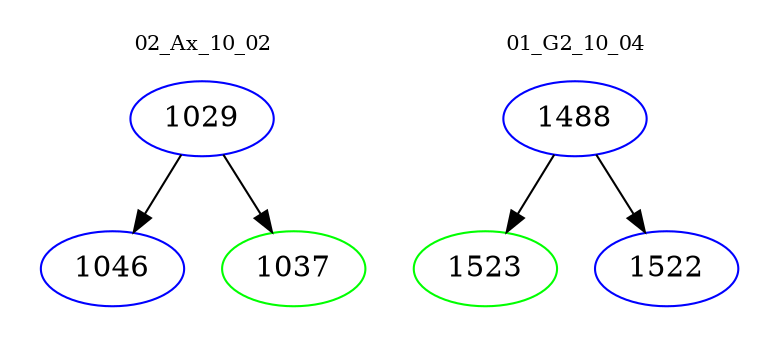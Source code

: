 digraph{
subgraph cluster_0 {
color = white
label = "02_Ax_10_02";
fontsize=10;
T0_1029 [label="1029", color="blue"]
T0_1029 -> T0_1046 [color="black"]
T0_1046 [label="1046", color="blue"]
T0_1029 -> T0_1037 [color="black"]
T0_1037 [label="1037", color="green"]
}
subgraph cluster_1 {
color = white
label = "01_G2_10_04";
fontsize=10;
T1_1488 [label="1488", color="blue"]
T1_1488 -> T1_1523 [color="black"]
T1_1523 [label="1523", color="green"]
T1_1488 -> T1_1522 [color="black"]
T1_1522 [label="1522", color="blue"]
}
}
